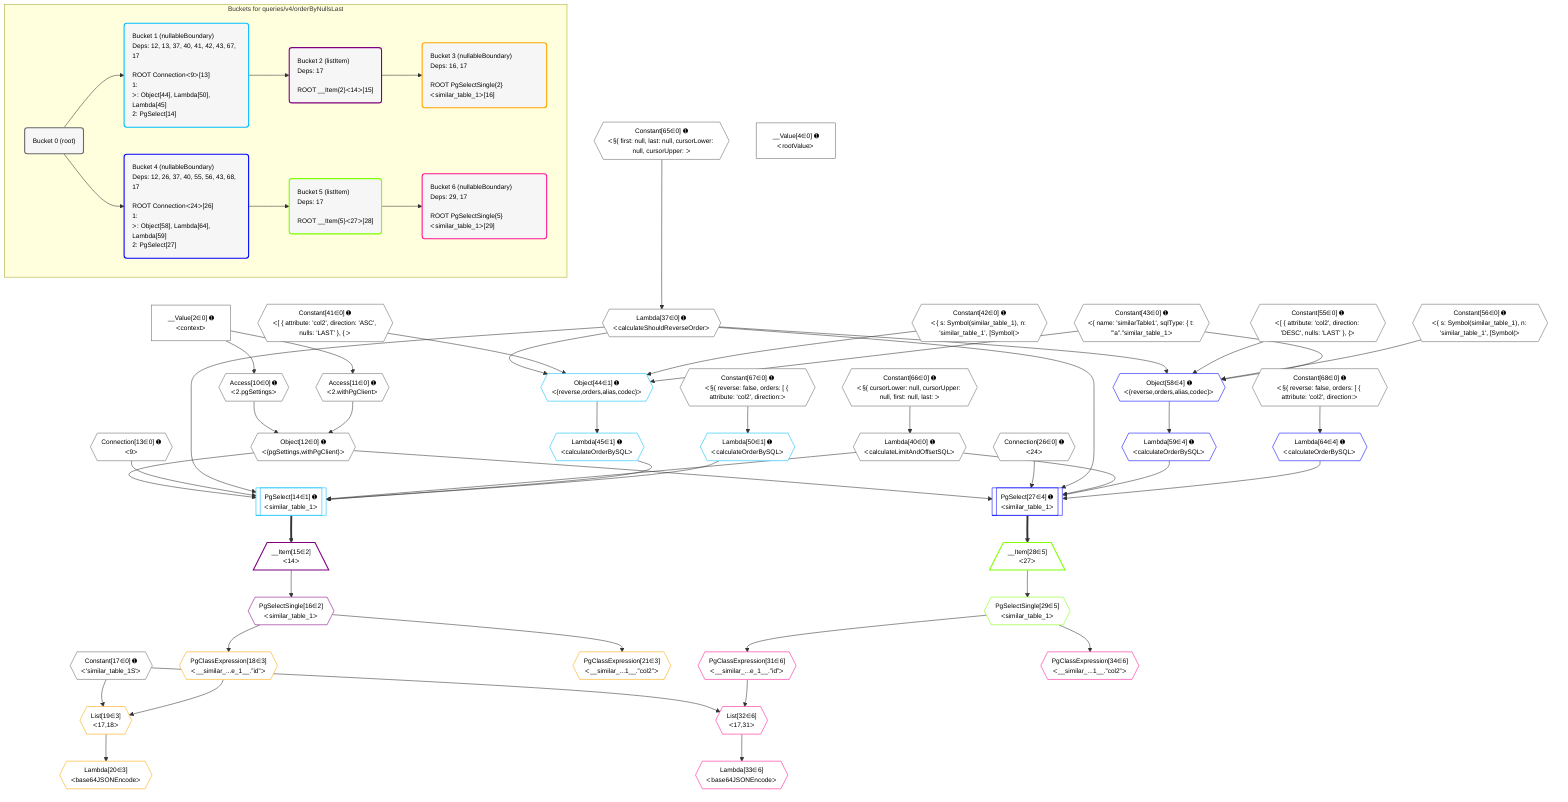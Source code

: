 %%{init: {'themeVariables': { 'fontSize': '12px'}}}%%
graph TD
    classDef path fill:#eee,stroke:#000,color:#000
    classDef plan fill:#fff,stroke-width:1px,color:#000
    classDef itemplan fill:#fff,stroke-width:2px,color:#000
    classDef unbatchedplan fill:#dff,stroke-width:1px,color:#000
    classDef sideeffectplan fill:#fcc,stroke-width:2px,color:#000
    classDef bucket fill:#f6f6f6,color:#000,stroke-width:2px,text-align:left


    %% plan dependencies
    Object12{{"Object[12∈0] ➊<br />ᐸ{pgSettings,withPgClient}ᐳ"}}:::plan
    Access10{{"Access[10∈0] ➊<br />ᐸ2.pgSettingsᐳ"}}:::plan
    Access11{{"Access[11∈0] ➊<br />ᐸ2.withPgClientᐳ"}}:::plan
    Access10 & Access11 --> Object12
    __Value2["__Value[2∈0] ➊<br />ᐸcontextᐳ"]:::plan
    __Value2 --> Access10
    __Value2 --> Access11
    Lambda37{{"Lambda[37∈0] ➊<br />ᐸcalculateShouldReverseOrderᐳ"}}:::plan
    Constant65{{"Constant[65∈0] ➊<br />ᐸ§{ first: null, last: null, cursorLower: null, cursorUpper: ᐳ"}}:::plan
    Constant65 --> Lambda37
    Lambda40{{"Lambda[40∈0] ➊<br />ᐸcalculateLimitAndOffsetSQLᐳ"}}:::plan
    Constant66{{"Constant[66∈0] ➊<br />ᐸ§{ cursorLower: null, cursorUpper: null, first: null, last: ᐳ"}}:::plan
    Constant66 --> Lambda40
    __Value4["__Value[4∈0] ➊<br />ᐸrootValueᐳ"]:::plan
    Connection13{{"Connection[13∈0] ➊<br />ᐸ9ᐳ"}}:::plan
    Constant17{{"Constant[17∈0] ➊<br />ᐸ'similar_table_1S'ᐳ"}}:::plan
    Connection26{{"Connection[26∈0] ➊<br />ᐸ24ᐳ"}}:::plan
    Constant41{{"Constant[41∈0] ➊<br />ᐸ[ { attribute: 'col2', direction: 'ASC', nulls: 'LAST' }, { ᐳ"}}:::plan
    Constant42{{"Constant[42∈0] ➊<br />ᐸ{ s: Symbol(similar_table_1), n: 'similar_table_1', [Symbol(ᐳ"}}:::plan
    Constant43{{"Constant[43∈0] ➊<br />ᐸ{ name: 'similarTable1', sqlType: { t: '”a”.”similar_table_1ᐳ"}}:::plan
    Constant55{{"Constant[55∈0] ➊<br />ᐸ[ { attribute: 'col2', direction: 'DESC', nulls: 'LAST' }, {ᐳ"}}:::plan
    Constant56{{"Constant[56∈0] ➊<br />ᐸ{ s: Symbol(similar_table_1), n: 'similar_table_1', [Symbol(ᐳ"}}:::plan
    Constant67{{"Constant[67∈0] ➊<br />ᐸ§{ reverse: false, orders: [ { attribute: 'col2', direction:ᐳ"}}:::plan
    Constant68{{"Constant[68∈0] ➊<br />ᐸ§{ reverse: false, orders: [ { attribute: 'col2', direction:ᐳ"}}:::plan
    PgSelect14[["PgSelect[14∈1] ➊<br />ᐸsimilar_table_1ᐳ"]]:::plan
    Lambda45{{"Lambda[45∈1] ➊<br />ᐸcalculateOrderBySQLᐳ"}}:::plan
    Lambda50{{"Lambda[50∈1] ➊<br />ᐸcalculateOrderBySQLᐳ"}}:::plan
    Object12 & Connection13 & Lambda37 & Lambda40 & Lambda45 & Lambda50 --> PgSelect14
    Object44{{"Object[44∈1] ➊<br />ᐸ{reverse,orders,alias,codec}ᐳ"}}:::plan
    Lambda37 & Constant41 & Constant42 & Constant43 --> Object44
    Object44 --> Lambda45
    Constant67 --> Lambda50
    __Item15[/"__Item[15∈2]<br />ᐸ14ᐳ"\]:::itemplan
    PgSelect14 ==> __Item15
    PgSelectSingle16{{"PgSelectSingle[16∈2]<br />ᐸsimilar_table_1ᐳ"}}:::plan
    __Item15 --> PgSelectSingle16
    List19{{"List[19∈3]<br />ᐸ17,18ᐳ"}}:::plan
    PgClassExpression18{{"PgClassExpression[18∈3]<br />ᐸ__similar_...e_1__.”id”ᐳ"}}:::plan
    Constant17 & PgClassExpression18 --> List19
    PgSelectSingle16 --> PgClassExpression18
    Lambda20{{"Lambda[20∈3]<br />ᐸbase64JSONEncodeᐳ"}}:::plan
    List19 --> Lambda20
    PgClassExpression21{{"PgClassExpression[21∈3]<br />ᐸ__similar_...1__.”col2”ᐳ"}}:::plan
    PgSelectSingle16 --> PgClassExpression21
    PgSelect27[["PgSelect[27∈4] ➊<br />ᐸsimilar_table_1ᐳ"]]:::plan
    Lambda59{{"Lambda[59∈4] ➊<br />ᐸcalculateOrderBySQLᐳ"}}:::plan
    Lambda64{{"Lambda[64∈4] ➊<br />ᐸcalculateOrderBySQLᐳ"}}:::plan
    Object12 & Connection26 & Lambda37 & Lambda40 & Lambda59 & Lambda64 --> PgSelect27
    Object58{{"Object[58∈4] ➊<br />ᐸ{reverse,orders,alias,codec}ᐳ"}}:::plan
    Lambda37 & Constant55 & Constant56 & Constant43 --> Object58
    Object58 --> Lambda59
    Constant68 --> Lambda64
    __Item28[/"__Item[28∈5]<br />ᐸ27ᐳ"\]:::itemplan
    PgSelect27 ==> __Item28
    PgSelectSingle29{{"PgSelectSingle[29∈5]<br />ᐸsimilar_table_1ᐳ"}}:::plan
    __Item28 --> PgSelectSingle29
    List32{{"List[32∈6]<br />ᐸ17,31ᐳ"}}:::plan
    PgClassExpression31{{"PgClassExpression[31∈6]<br />ᐸ__similar_...e_1__.”id”ᐳ"}}:::plan
    Constant17 & PgClassExpression31 --> List32
    PgSelectSingle29 --> PgClassExpression31
    Lambda33{{"Lambda[33∈6]<br />ᐸbase64JSONEncodeᐳ"}}:::plan
    List32 --> Lambda33
    PgClassExpression34{{"PgClassExpression[34∈6]<br />ᐸ__similar_...1__.”col2”ᐳ"}}:::plan
    PgSelectSingle29 --> PgClassExpression34

    %% define steps

    subgraph "Buckets for queries/v4/orderByNullsLast"
    Bucket0("Bucket 0 (root)"):::bucket
    classDef bucket0 stroke:#696969
    class Bucket0,__Value2,__Value4,Access10,Access11,Object12,Connection13,Constant17,Connection26,Lambda37,Lambda40,Constant41,Constant42,Constant43,Constant55,Constant56,Constant65,Constant66,Constant67,Constant68 bucket0
    Bucket1("Bucket 1 (nullableBoundary)<br />Deps: 12, 13, 37, 40, 41, 42, 43, 67, 17<br /><br />ROOT Connectionᐸ9ᐳ[13]<br />1: <br />ᐳ: Object[44], Lambda[50], Lambda[45]<br />2: PgSelect[14]"):::bucket
    classDef bucket1 stroke:#00bfff
    class Bucket1,PgSelect14,Object44,Lambda45,Lambda50 bucket1
    Bucket2("Bucket 2 (listItem)<br />Deps: 17<br /><br />ROOT __Item{2}ᐸ14ᐳ[15]"):::bucket
    classDef bucket2 stroke:#7f007f
    class Bucket2,__Item15,PgSelectSingle16 bucket2
    Bucket3("Bucket 3 (nullableBoundary)<br />Deps: 16, 17<br /><br />ROOT PgSelectSingle{2}ᐸsimilar_table_1ᐳ[16]"):::bucket
    classDef bucket3 stroke:#ffa500
    class Bucket3,PgClassExpression18,List19,Lambda20,PgClassExpression21 bucket3
    Bucket4("Bucket 4 (nullableBoundary)<br />Deps: 12, 26, 37, 40, 55, 56, 43, 68, 17<br /><br />ROOT Connectionᐸ24ᐳ[26]<br />1: <br />ᐳ: Object[58], Lambda[64], Lambda[59]<br />2: PgSelect[27]"):::bucket
    classDef bucket4 stroke:#0000ff
    class Bucket4,PgSelect27,Object58,Lambda59,Lambda64 bucket4
    Bucket5("Bucket 5 (listItem)<br />Deps: 17<br /><br />ROOT __Item{5}ᐸ27ᐳ[28]"):::bucket
    classDef bucket5 stroke:#7fff00
    class Bucket5,__Item28,PgSelectSingle29 bucket5
    Bucket6("Bucket 6 (nullableBoundary)<br />Deps: 29, 17<br /><br />ROOT PgSelectSingle{5}ᐸsimilar_table_1ᐳ[29]"):::bucket
    classDef bucket6 stroke:#ff1493
    class Bucket6,PgClassExpression31,List32,Lambda33,PgClassExpression34 bucket6
    Bucket0 --> Bucket1 & Bucket4
    Bucket1 --> Bucket2
    Bucket2 --> Bucket3
    Bucket4 --> Bucket5
    Bucket5 --> Bucket6
    end